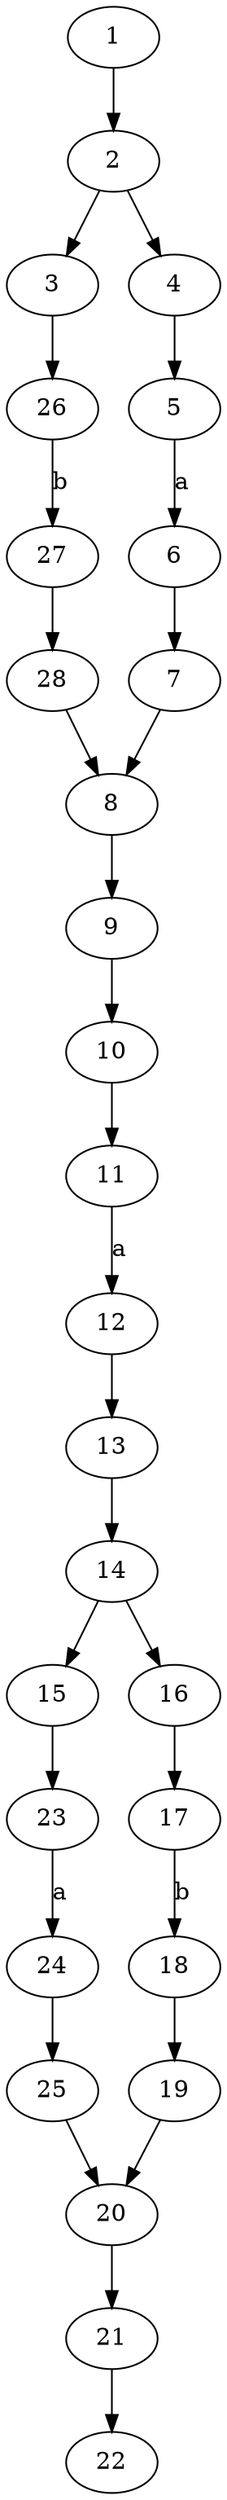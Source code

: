 digraph G {
	node_1 [label="1"]
		node_1 -> node_2
	node_2 [label="2"]
		node_2 -> node_3
		node_2 -> node_4
	node_4 [label="4"]
		node_4 -> node_5
	node_5 [label="5"]
		node_5 -> node_6[label = "a"]
	node_6 [label="6"]
		node_6 -> node_7
	node_7 [label="7"]
		node_7 -> node_8
	node_8 [label="8"]
		node_8 -> node_9
	node_9 [label="9"]
		node_9 -> node_10
	node_10 [label="10"]
		node_10 -> node_11
	node_11 [label="11"]
		node_11 -> node_12[label = "a"]
	node_12 [label="12"]
		node_12 -> node_13
	node_13 [label="13"]
		node_13 -> node_14
	node_14 [label="14"]
		node_14 -> node_15
		node_14 -> node_16
	node_16 [label="16"]
		node_16 -> node_17
	node_17 [label="17"]
		node_17 -> node_18[label = "b"]
	node_18 [label="18"]
		node_18 -> node_19
	node_19 [label="19"]
		node_19 -> node_20
	node_20 [label="20"]
		node_20 -> node_21
	node_21 [label="21"]
		node_21 -> node_22
	node_22 [label="22"]
	node_15 [label="15"]
		node_15 -> node_23
	node_23 [label="23"]
		node_23 -> node_24[label = "a"]
	node_24 [label="24"]
		node_24 -> node_25
	node_25 [label="25"]
		node_25 -> node_20
	node_3 [label="3"]
		node_3 -> node_26
	node_26 [label="26"]
		node_26 -> node_27[label = "b"]
	node_27 [label="27"]
		node_27 -> node_28
	node_28 [label="28"]
		node_28 -> node_8
}
